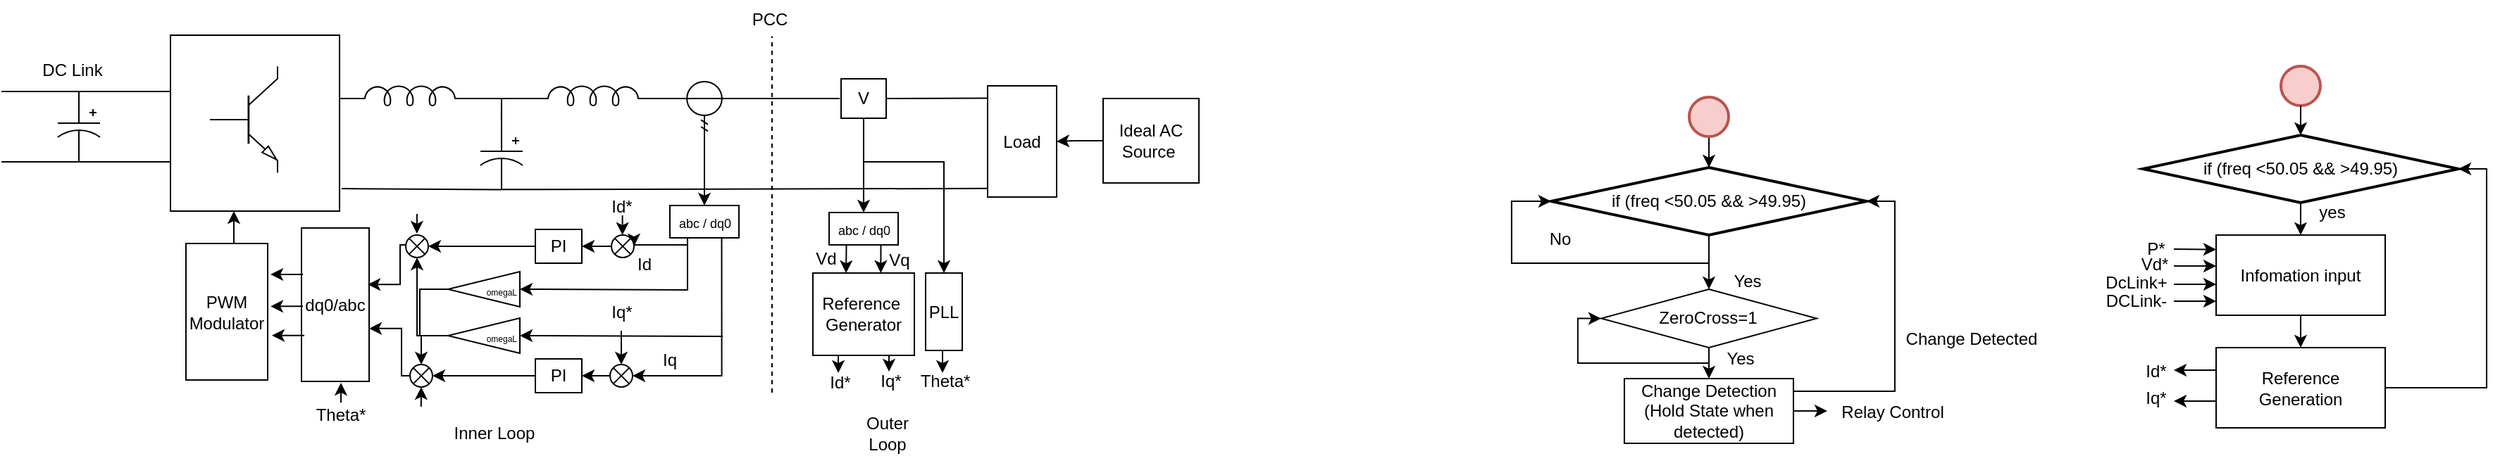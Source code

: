 <mxfile version="24.4.4" type="device">
  <diagram id="B5umbMGtxI5Idwk6_YHR" name="Page-1">
    <mxGraphModel dx="260" dy="134" grid="1" gridSize="1" guides="1" tooltips="1" connect="1" arrows="1" fold="1" page="1" pageScale="1" pageWidth="827" pageHeight="1169" math="0" shadow="0">
      <root>
        <mxCell id="0" />
        <mxCell id="1" parent="0" />
        <mxCell id="r4zuC2pR3VmbthOD63T2-1" value="" style="rounded=0;whiteSpace=wrap;html=1;" parent="1" vertex="1">
          <mxGeometry x="189" y="47" width="120" height="125" as="geometry" />
        </mxCell>
        <mxCell id="r4zuC2pR3VmbthOD63T2-2" value="" style="pointerEvents=1;verticalLabelPosition=bottom;shadow=0;dashed=0;align=center;html=1;verticalAlign=top;shape=mxgraph.electrical.capacitors.capacitor_3;direction=south;" parent="1" vertex="1">
          <mxGeometry x="109" y="87" width="30" height="50" as="geometry" />
        </mxCell>
        <mxCell id="r4zuC2pR3VmbthOD63T2-4" value="" style="endArrow=none;html=1;rounded=0;entryX=0;entryY=0.25;entryDx=0;entryDy=0;" parent="1" edge="1">
          <mxGeometry width="50" height="50" relative="1" as="geometry">
            <mxPoint x="69" y="137" as="sourcePoint" />
            <mxPoint x="189" y="137" as="targetPoint" />
          </mxGeometry>
        </mxCell>
        <mxCell id="r4zuC2pR3VmbthOD63T2-5" value="DC Link" style="text;html=1;align=center;verticalAlign=middle;resizable=0;points=[];autosize=1;strokeColor=none;fillColor=none;" parent="1" vertex="1">
          <mxGeometry x="84" y="57" width="70" height="30" as="geometry" />
        </mxCell>
        <mxCell id="r4zuC2pR3VmbthOD63T2-6" value="" style="endArrow=none;html=1;rounded=0;entryX=0;entryY=0.25;entryDx=0;entryDy=0;" parent="1" edge="1">
          <mxGeometry width="50" height="50" relative="1" as="geometry">
            <mxPoint x="69" y="87" as="sourcePoint" />
            <mxPoint x="189" y="87" as="targetPoint" />
          </mxGeometry>
        </mxCell>
        <mxCell id="r4zuC2pR3VmbthOD63T2-7" value="" style="verticalLabelPosition=bottom;shadow=0;dashed=0;align=center;html=1;verticalAlign=top;shape=mxgraph.electrical.transistors.npn_transistor_5;" parent="1" vertex="1">
          <mxGeometry x="217" y="57" width="48" height="100" as="geometry" />
        </mxCell>
        <mxCell id="r4zuC2pR3VmbthOD63T2-8" value="" style="pointerEvents=1;verticalLabelPosition=bottom;shadow=0;dashed=0;align=center;html=1;verticalAlign=top;shape=mxgraph.electrical.capacitors.capacitor_3;direction=south;" parent="1" vertex="1">
          <mxGeometry x="409" y="107" width="30" height="50" as="geometry" />
        </mxCell>
        <mxCell id="r4zuC2pR3VmbthOD63T2-9" value="" style="pointerEvents=1;verticalLabelPosition=bottom;shadow=0;dashed=0;align=center;html=1;verticalAlign=top;shape=mxgraph.electrical.inductors.inductor_5;" parent="1" vertex="1">
          <mxGeometry x="309" y="83" width="100" height="14" as="geometry" />
        </mxCell>
        <mxCell id="r4zuC2pR3VmbthOD63T2-12" value="" style="endArrow=none;html=1;rounded=0;exitX=1;exitY=0.645;exitDx=0;exitDy=0;exitPerimeter=0;" parent="1" source="r4zuC2pR3VmbthOD63T2-9" edge="1">
          <mxGeometry width="50" height="50" relative="1" as="geometry">
            <mxPoint x="409" y="89.94" as="sourcePoint" />
            <mxPoint x="439" y="92" as="targetPoint" />
          </mxGeometry>
        </mxCell>
        <mxCell id="r4zuC2pR3VmbthOD63T2-13" value="" style="pointerEvents=1;verticalLabelPosition=bottom;shadow=0;dashed=0;align=center;html=1;verticalAlign=top;shape=mxgraph.electrical.inductors.inductor_5;" parent="1" vertex="1">
          <mxGeometry x="439" y="83" width="100" height="14" as="geometry" />
        </mxCell>
        <mxCell id="r4zuC2pR3VmbthOD63T2-17" value="" style="endArrow=none;html=1;rounded=0;exitX=0;exitY=0.5;exitDx=0;exitDy=0;exitPerimeter=0;" parent="1" source="r4zuC2pR3VmbthOD63T2-8" edge="1">
          <mxGeometry width="50" height="50" relative="1" as="geometry">
            <mxPoint x="409" y="117" as="sourcePoint" />
            <mxPoint x="424" y="97" as="targetPoint" />
            <Array as="points">
              <mxPoint x="424" y="107" />
            </Array>
          </mxGeometry>
        </mxCell>
        <mxCell id="r4zuC2pR3VmbthOD63T2-18" value="" style="endArrow=none;html=1;rounded=0;exitX=0;exitY=0.5;exitDx=0;exitDy=0;exitPerimeter=0;" parent="1" edge="1">
          <mxGeometry width="50" height="50" relative="1" as="geometry">
            <mxPoint x="423.93" y="107" as="sourcePoint" />
            <mxPoint x="424" y="92" as="targetPoint" />
            <Array as="points">
              <mxPoint x="423.93" y="107" />
            </Array>
          </mxGeometry>
        </mxCell>
        <mxCell id="r4zuC2pR3VmbthOD63T2-19" value="" style="endArrow=none;html=1;rounded=0;exitX=1.012;exitY=0.872;exitDx=0;exitDy=0;exitPerimeter=0;" parent="1" source="r4zuC2pR3VmbthOD63T2-1" edge="1">
          <mxGeometry width="50" height="50" relative="1" as="geometry">
            <mxPoint x="394" y="156.77" as="sourcePoint" />
            <mxPoint x="424" y="156.77" as="targetPoint" />
          </mxGeometry>
        </mxCell>
        <mxCell id="r4zuC2pR3VmbthOD63T2-24" value="" style="pointerEvents=1;verticalLabelPosition=bottom;shadow=0;dashed=0;align=center;html=1;verticalAlign=top;shape=mxgraph.electrical.inductors.current_transformer_2;rotation=90;" parent="1" vertex="1">
          <mxGeometry x="548" y="71" width="40" height="58" as="geometry" />
        </mxCell>
        <mxCell id="r4zuC2pR3VmbthOD63T2-30" value="" style="edgeStyle=orthogonalEdgeStyle;rounded=0;orthogonalLoop=1;jettySize=auto;html=1;" parent="1" source="r4zuC2pR3VmbthOD63T2-24" target="r4zuC2pR3VmbthOD63T2-27" edge="1">
          <mxGeometry relative="1" as="geometry">
            <mxPoint x="568" y="120" as="sourcePoint" />
            <mxPoint x="568" y="208" as="targetPoint" />
          </mxGeometry>
        </mxCell>
        <mxCell id="r4zuC2pR3VmbthOD63T2-38" style="edgeStyle=orthogonalEdgeStyle;rounded=0;orthogonalLoop=1;jettySize=auto;html=1;entryX=1;entryY=0.5;entryDx=0;entryDy=0;exitX=0.25;exitY=1;exitDx=0;exitDy=0;" parent="1" source="r4zuC2pR3VmbthOD63T2-27" target="r4zuC2pR3VmbthOD63T2-36" edge="1">
          <mxGeometry relative="1" as="geometry">
            <Array as="points">
              <mxPoint x="556" y="175" />
              <mxPoint x="556" y="175" />
              <mxPoint x="556" y="196" />
            </Array>
          </mxGeometry>
        </mxCell>
        <mxCell id="r4zuC2pR3VmbthOD63T2-40" style="edgeStyle=orthogonalEdgeStyle;rounded=0;orthogonalLoop=1;jettySize=auto;html=1;exitX=0.75;exitY=1;exitDx=0;exitDy=0;entryX=1;entryY=0.5;entryDx=0;entryDy=0;" parent="1" source="r4zuC2pR3VmbthOD63T2-27" target="r4zuC2pR3VmbthOD63T2-37" edge="1">
          <mxGeometry relative="1" as="geometry" />
        </mxCell>
        <mxCell id="r4zuC2pR3VmbthOD63T2-27" value="&lt;font style=&quot;font-size: 9px;&quot;&gt;abc / dq0&lt;/font&gt;" style="rounded=0;whiteSpace=wrap;html=1;" parent="1" vertex="1">
          <mxGeometry x="543.5" y="168" width="49" height="23" as="geometry" />
        </mxCell>
        <mxCell id="r4zuC2pR3VmbthOD63T2-57" value="" style="edgeStyle=orthogonalEdgeStyle;rounded=0;orthogonalLoop=1;jettySize=auto;html=1;" parent="1" source="r4zuC2pR3VmbthOD63T2-32" target="r4zuC2pR3VmbthOD63T2-56" edge="1">
          <mxGeometry relative="1" as="geometry" />
        </mxCell>
        <mxCell id="r4zuC2pR3VmbthOD63T2-32" value="PI" style="rounded=0;whiteSpace=wrap;html=1;" parent="1" vertex="1">
          <mxGeometry x="448" y="185" width="33" height="24" as="geometry" />
        </mxCell>
        <mxCell id="r4zuC2pR3VmbthOD63T2-62" value="" style="edgeStyle=orthogonalEdgeStyle;rounded=0;orthogonalLoop=1;jettySize=auto;html=1;" parent="1" source="r4zuC2pR3VmbthOD63T2-33" target="r4zuC2pR3VmbthOD63T2-61" edge="1">
          <mxGeometry relative="1" as="geometry" />
        </mxCell>
        <mxCell id="r4zuC2pR3VmbthOD63T2-33" value="PI" style="rounded=0;whiteSpace=wrap;html=1;" parent="1" vertex="1">
          <mxGeometry x="448" y="277" width="33" height="24" as="geometry" />
        </mxCell>
        <mxCell id="r4zuC2pR3VmbthOD63T2-60" style="edgeStyle=orthogonalEdgeStyle;rounded=0;orthogonalLoop=1;jettySize=auto;html=1;entryX=0.5;entryY=1;entryDx=0;entryDy=0;" parent="1" source="r4zuC2pR3VmbthOD63T2-35" target="r4zuC2pR3VmbthOD63T2-56" edge="1">
          <mxGeometry relative="1" as="geometry" />
        </mxCell>
        <mxCell id="r4zuC2pR3VmbthOD63T2-35" value="&lt;font style=&quot;font-size: 6px;&quot;&gt;omegaL&lt;/font&gt;" style="triangle;whiteSpace=wrap;html=1;direction=west;align=right;" parent="1" vertex="1">
          <mxGeometry x="386" y="248" width="51" height="25" as="geometry" />
        </mxCell>
        <mxCell id="r4zuC2pR3VmbthOD63T2-44" style="edgeStyle=orthogonalEdgeStyle;rounded=0;orthogonalLoop=1;jettySize=auto;html=1;exitX=0;exitY=0.5;exitDx=0;exitDy=0;entryX=1;entryY=0.5;entryDx=0;entryDy=0;" parent="1" source="r4zuC2pR3VmbthOD63T2-36" target="r4zuC2pR3VmbthOD63T2-32" edge="1">
          <mxGeometry relative="1" as="geometry" />
        </mxCell>
        <mxCell id="r4zuC2pR3VmbthOD63T2-36" value="" style="shape=sumEllipse;perimeter=ellipsePerimeter;whiteSpace=wrap;html=1;backgroundOutline=1;" parent="1" vertex="1">
          <mxGeometry x="502" y="189" width="16" height="16" as="geometry" />
        </mxCell>
        <mxCell id="r4zuC2pR3VmbthOD63T2-42" style="edgeStyle=orthogonalEdgeStyle;rounded=0;orthogonalLoop=1;jettySize=auto;html=1;exitX=0;exitY=0.5;exitDx=0;exitDy=0;entryX=1;entryY=0.5;entryDx=0;entryDy=0;" parent="1" source="r4zuC2pR3VmbthOD63T2-37" target="r4zuC2pR3VmbthOD63T2-33" edge="1">
          <mxGeometry relative="1" as="geometry" />
        </mxCell>
        <mxCell id="r4zuC2pR3VmbthOD63T2-37" value="" style="shape=sumEllipse;perimeter=ellipsePerimeter;whiteSpace=wrap;html=1;backgroundOutline=1;" parent="1" vertex="1">
          <mxGeometry x="501" y="281" width="16" height="16" as="geometry" />
        </mxCell>
        <mxCell id="r4zuC2pR3VmbthOD63T2-45" value="" style="endArrow=none;dashed=1;html=1;rounded=0;" parent="1" edge="1">
          <mxGeometry width="50" height="50" relative="1" as="geometry">
            <mxPoint x="616" y="300.996" as="sourcePoint" />
            <mxPoint x="616" y="47.7" as="targetPoint" />
          </mxGeometry>
        </mxCell>
        <mxCell id="r4zuC2pR3VmbthOD63T2-46" value="PCC" style="text;html=1;align=center;verticalAlign=middle;resizable=0;points=[];autosize=1;strokeColor=none;fillColor=none;" parent="1" vertex="1">
          <mxGeometry x="592" y="22" width="44" height="27" as="geometry" />
        </mxCell>
        <mxCell id="r4zuC2pR3VmbthOD63T2-63" style="edgeStyle=orthogonalEdgeStyle;rounded=0;orthogonalLoop=1;jettySize=auto;html=1;entryX=0.5;entryY=0;entryDx=0;entryDy=0;" parent="1" source="r4zuC2pR3VmbthOD63T2-47" target="r4zuC2pR3VmbthOD63T2-61" edge="1">
          <mxGeometry relative="1" as="geometry" />
        </mxCell>
        <mxCell id="r4zuC2pR3VmbthOD63T2-47" value="&lt;font style=&quot;font-size: 6px;&quot;&gt;omegaL&lt;/font&gt;" style="triangle;whiteSpace=wrap;html=1;direction=west;align=right;" parent="1" vertex="1">
          <mxGeometry x="386" y="215" width="51" height="25" as="geometry" />
        </mxCell>
        <mxCell id="r4zuC2pR3VmbthOD63T2-48" value="Id" style="text;html=1;align=center;verticalAlign=middle;resizable=0;points=[];autosize=1;strokeColor=none;fillColor=none;" parent="1" vertex="1">
          <mxGeometry x="510" y="196" width="29" height="27" as="geometry" />
        </mxCell>
        <mxCell id="r4zuC2pR3VmbthOD63T2-49" value="Iq" style="text;html=1;align=center;verticalAlign=middle;resizable=0;points=[];autosize=1;strokeColor=none;fillColor=none;" parent="1" vertex="1">
          <mxGeometry x="528" y="264" width="29" height="27" as="geometry" />
        </mxCell>
        <mxCell id="r4zuC2pR3VmbthOD63T2-52" value="" style="endArrow=classic;html=1;rounded=0;entryX=0.5;entryY=0;entryDx=0;entryDy=0;" parent="1" source="r4zuC2pR3VmbthOD63T2-53" target="r4zuC2pR3VmbthOD63T2-37" edge="1">
          <mxGeometry width="50" height="50" relative="1" as="geometry">
            <mxPoint x="509" y="267" as="sourcePoint" />
            <mxPoint x="533" y="223" as="targetPoint" />
          </mxGeometry>
        </mxCell>
        <mxCell id="r4zuC2pR3VmbthOD63T2-53" value="Iq*" style="text;html=1;align=center;verticalAlign=middle;resizable=0;points=[];autosize=1;strokeColor=none;fillColor=none;" parent="1" vertex="1">
          <mxGeometry x="492" y="230" width="34" height="27" as="geometry" />
        </mxCell>
        <mxCell id="r4zuC2pR3VmbthOD63T2-54" value="" style="endArrow=classic;html=1;rounded=0;entryX=0.5;entryY=0;entryDx=0;entryDy=0;" parent="1" edge="1">
          <mxGeometry width="50" height="50" relative="1" as="geometry">
            <mxPoint x="509.81" y="175" as="sourcePoint" />
            <mxPoint x="509.81" y="189" as="targetPoint" />
          </mxGeometry>
        </mxCell>
        <mxCell id="r4zuC2pR3VmbthOD63T2-55" value="Id*" style="text;html=1;align=center;verticalAlign=middle;resizable=0;points=[];autosize=1;strokeColor=none;fillColor=none;" parent="1" vertex="1">
          <mxGeometry x="492" y="155" width="34" height="27" as="geometry" />
        </mxCell>
        <mxCell id="r4zuC2pR3VmbthOD63T2-56" value="" style="shape=sumEllipse;perimeter=ellipsePerimeter;whiteSpace=wrap;html=1;backgroundOutline=1;" parent="1" vertex="1">
          <mxGeometry x="356" y="189" width="16" height="16" as="geometry" />
        </mxCell>
        <mxCell id="r4zuC2pR3VmbthOD63T2-61" value="" style="shape=sumEllipse;perimeter=ellipsePerimeter;whiteSpace=wrap;html=1;backgroundOutline=1;" parent="1" vertex="1">
          <mxGeometry x="359" y="281" width="16" height="16" as="geometry" />
        </mxCell>
        <mxCell id="r4zuC2pR3VmbthOD63T2-64" value="" style="endArrow=classic;html=1;rounded=0;entryX=0;entryY=0.5;entryDx=0;entryDy=0;" parent="1" target="r4zuC2pR3VmbthOD63T2-47" edge="1">
          <mxGeometry width="50" height="50" relative="1" as="geometry">
            <mxPoint x="556" y="196" as="sourcePoint" />
            <mxPoint x="606" y="146" as="targetPoint" />
            <Array as="points">
              <mxPoint x="556" y="228" />
            </Array>
          </mxGeometry>
        </mxCell>
        <mxCell id="r4zuC2pR3VmbthOD63T2-65" value="" style="endArrow=classic;html=1;rounded=0;entryX=0;entryY=0.5;entryDx=0;entryDy=0;" parent="1" target="r4zuC2pR3VmbthOD63T2-35" edge="1">
          <mxGeometry width="50" height="50" relative="1" as="geometry">
            <mxPoint x="581" y="261" as="sourcePoint" />
            <mxPoint x="524" y="212" as="targetPoint" />
          </mxGeometry>
        </mxCell>
        <mxCell id="r4zuC2pR3VmbthOD63T2-66" value="" style="endArrow=classic;html=1;rounded=0;" parent="1" edge="1">
          <mxGeometry width="50" height="50" relative="1" as="geometry">
            <mxPoint x="364" y="174" as="sourcePoint" />
            <mxPoint x="363.9" y="188" as="targetPoint" />
          </mxGeometry>
        </mxCell>
        <mxCell id="r4zuC2pR3VmbthOD63T2-67" value="" style="endArrow=classic;html=1;rounded=0;" parent="1" edge="1">
          <mxGeometry width="50" height="50" relative="1" as="geometry">
            <mxPoint x="366.9" y="311" as="sourcePoint" />
            <mxPoint x="367" y="297" as="targetPoint" />
          </mxGeometry>
        </mxCell>
        <mxCell id="r4zuC2pR3VmbthOD63T2-68" value="dq0/abc" style="rounded=0;whiteSpace=wrap;html=1;" parent="1" vertex="1">
          <mxGeometry x="282" y="184" width="48" height="109" as="geometry" />
        </mxCell>
        <mxCell id="r4zuC2pR3VmbthOD63T2-70" style="edgeStyle=orthogonalEdgeStyle;rounded=0;orthogonalLoop=1;jettySize=auto;html=1;entryX=0.98;entryY=0.368;entryDx=0;entryDy=0;entryPerimeter=0;" parent="1" source="r4zuC2pR3VmbthOD63T2-56" target="r4zuC2pR3VmbthOD63T2-68" edge="1">
          <mxGeometry relative="1" as="geometry">
            <Array as="points">
              <mxPoint x="352" y="196" />
              <mxPoint x="352" y="224" />
            </Array>
          </mxGeometry>
        </mxCell>
        <mxCell id="r4zuC2pR3VmbthOD63T2-71" style="edgeStyle=orthogonalEdgeStyle;rounded=0;orthogonalLoop=1;jettySize=auto;html=1;entryX=0.999;entryY=0.655;entryDx=0;entryDy=0;entryPerimeter=0;" parent="1" source="r4zuC2pR3VmbthOD63T2-61" target="r4zuC2pR3VmbthOD63T2-68" edge="1">
          <mxGeometry relative="1" as="geometry">
            <Array as="points">
              <mxPoint x="353" y="289" />
              <mxPoint x="353" y="255" />
            </Array>
          </mxGeometry>
        </mxCell>
        <mxCell id="r4zuC2pR3VmbthOD63T2-72" value="" style="endArrow=classic;html=1;rounded=0;" parent="1" edge="1">
          <mxGeometry width="50" height="50" relative="1" as="geometry">
            <mxPoint x="283" y="217" as="sourcePoint" />
            <mxPoint x="260" y="217" as="targetPoint" />
          </mxGeometry>
        </mxCell>
        <mxCell id="r4zuC2pR3VmbthOD63T2-73" value="" style="endArrow=classic;html=1;rounded=0;" parent="1" edge="1">
          <mxGeometry width="50" height="50" relative="1" as="geometry">
            <mxPoint x="283" y="239.67" as="sourcePoint" />
            <mxPoint x="260" y="239.67" as="targetPoint" />
          </mxGeometry>
        </mxCell>
        <mxCell id="r4zuC2pR3VmbthOD63T2-74" value="" style="endArrow=classic;html=1;rounded=0;" parent="1" edge="1">
          <mxGeometry width="50" height="50" relative="1" as="geometry">
            <mxPoint x="284" y="260.33" as="sourcePoint" />
            <mxPoint x="261" y="260.33" as="targetPoint" />
          </mxGeometry>
        </mxCell>
        <mxCell id="r4zuC2pR3VmbthOD63T2-75" value="PWM&lt;div&gt;Modulator&lt;/div&gt;" style="rounded=0;whiteSpace=wrap;html=1;" parent="1" vertex="1">
          <mxGeometry x="200" y="195" width="58" height="97" as="geometry" />
        </mxCell>
        <mxCell id="r4zuC2pR3VmbthOD63T2-77" style="edgeStyle=orthogonalEdgeStyle;rounded=0;orthogonalLoop=1;jettySize=auto;html=1;exitX=0.5;exitY=0;exitDx=0;exitDy=0;entryX=0.375;entryY=1;entryDx=0;entryDy=0;entryPerimeter=0;" parent="1" source="r4zuC2pR3VmbthOD63T2-75" target="r4zuC2pR3VmbthOD63T2-1" edge="1">
          <mxGeometry relative="1" as="geometry" />
        </mxCell>
        <mxCell id="r4zuC2pR3VmbthOD63T2-78" value="" style="endArrow=none;html=1;rounded=0;exitX=0.3;exitY=0;exitDx=0;exitDy=0;exitPerimeter=0;" parent="1" source="r4zuC2pR3VmbthOD63T2-24" edge="1">
          <mxGeometry width="50" height="50" relative="1" as="geometry">
            <mxPoint x="604" y="92" as="sourcePoint" />
            <mxPoint x="664" y="92" as="targetPoint" />
          </mxGeometry>
        </mxCell>
        <mxCell id="r4zuC2pR3VmbthOD63T2-79" value="" style="endArrow=none;html=1;rounded=0;exitX=0.3;exitY=0;exitDx=0;exitDy=0;exitPerimeter=0;entryX=0.039;entryY=0.923;entryDx=0;entryDy=0;entryPerimeter=0;" parent="1" target="r4zuC2pR3VmbthOD63T2-105" edge="1">
          <mxGeometry width="50" height="50" relative="1" as="geometry">
            <mxPoint x="424" y="156.67" as="sourcePoint" />
            <mxPoint x="662" y="156" as="targetPoint" />
          </mxGeometry>
        </mxCell>
        <mxCell id="r4zuC2pR3VmbthOD63T2-82" value="" style="edgeStyle=orthogonalEdgeStyle;rounded=0;orthogonalLoop=1;jettySize=auto;html=1;" parent="1" source="r4zuC2pR3VmbthOD63T2-80" target="r4zuC2pR3VmbthOD63T2-81" edge="1">
          <mxGeometry relative="1" as="geometry" />
        </mxCell>
        <mxCell id="r4zuC2pR3VmbthOD63T2-95" style="edgeStyle=orthogonalEdgeStyle;rounded=0;orthogonalLoop=1;jettySize=auto;html=1;entryX=0.5;entryY=0;entryDx=0;entryDy=0;" parent="1" source="r4zuC2pR3VmbthOD63T2-80" target="r4zuC2pR3VmbthOD63T2-94" edge="1">
          <mxGeometry relative="1" as="geometry">
            <Array as="points">
              <mxPoint x="681" y="137" />
              <mxPoint x="738" y="137" />
            </Array>
          </mxGeometry>
        </mxCell>
        <mxCell id="r4zuC2pR3VmbthOD63T2-80" value="V" style="rounded=0;whiteSpace=wrap;html=1;" parent="1" vertex="1">
          <mxGeometry x="665" y="78" width="32" height="28" as="geometry" />
        </mxCell>
        <mxCell id="r4zuC2pR3VmbthOD63T2-86" style="edgeStyle=orthogonalEdgeStyle;rounded=0;orthogonalLoop=1;jettySize=auto;html=1;exitX=0.25;exitY=1;exitDx=0;exitDy=0;entryX=0.327;entryY=0.001;entryDx=0;entryDy=0;entryPerimeter=0;" parent="1" source="r4zuC2pR3VmbthOD63T2-81" target="r4zuC2pR3VmbthOD63T2-84" edge="1">
          <mxGeometry relative="1" as="geometry">
            <mxPoint x="668.72" y="215" as="targetPoint" />
          </mxGeometry>
        </mxCell>
        <mxCell id="r4zuC2pR3VmbthOD63T2-81" value="&lt;font style=&quot;font-size: 9px;&quot;&gt;abc / dq0&lt;/font&gt;" style="rounded=0;whiteSpace=wrap;html=1;" parent="1" vertex="1">
          <mxGeometry x="656.5" y="173" width="49" height="23" as="geometry" />
        </mxCell>
        <mxCell id="r4zuC2pR3VmbthOD63T2-90" style="edgeStyle=orthogonalEdgeStyle;rounded=0;orthogonalLoop=1;jettySize=auto;html=1;exitX=0.25;exitY=1;exitDx=0;exitDy=0;" parent="1" source="r4zuC2pR3VmbthOD63T2-84" edge="1">
          <mxGeometry relative="1" as="geometry">
            <mxPoint x="663.038" y="287" as="targetPoint" />
          </mxGeometry>
        </mxCell>
        <mxCell id="r4zuC2pR3VmbthOD63T2-91" style="edgeStyle=orthogonalEdgeStyle;rounded=0;orthogonalLoop=1;jettySize=auto;html=1;exitX=0.75;exitY=1;exitDx=0;exitDy=0;" parent="1" source="r4zuC2pR3VmbthOD63T2-84" edge="1">
          <mxGeometry relative="1" as="geometry">
            <mxPoint x="699" y="286.0" as="targetPoint" />
          </mxGeometry>
        </mxCell>
        <mxCell id="r4zuC2pR3VmbthOD63T2-84" value="Reference&amp;nbsp;&lt;div&gt;&lt;span style=&quot;background-color: initial;&quot;&gt;Generator&lt;/span&gt;&lt;/div&gt;" style="rounded=0;whiteSpace=wrap;html=1;" parent="1" vertex="1">
          <mxGeometry x="645" y="216" width="72" height="58.5" as="geometry" />
        </mxCell>
        <mxCell id="r4zuC2pR3VmbthOD63T2-87" style="edgeStyle=orthogonalEdgeStyle;rounded=0;orthogonalLoop=1;jettySize=auto;html=1;exitX=0.75;exitY=1;exitDx=0;exitDy=0;entryX=0.669;entryY=0;entryDx=0;entryDy=0;entryPerimeter=0;" parent="1" source="r4zuC2pR3VmbthOD63T2-81" target="r4zuC2pR3VmbthOD63T2-84" edge="1">
          <mxGeometry relative="1" as="geometry" />
        </mxCell>
        <mxCell id="r4zuC2pR3VmbthOD63T2-88" value="Vd" style="text;html=1;align=center;verticalAlign=middle;resizable=0;points=[];autosize=1;strokeColor=none;fillColor=none;" parent="1" vertex="1">
          <mxGeometry x="637" y="192" width="34" height="27" as="geometry" />
        </mxCell>
        <mxCell id="r4zuC2pR3VmbthOD63T2-89" value="Vq" style="text;html=1;align=center;verticalAlign=middle;resizable=0;points=[];autosize=1;strokeColor=none;fillColor=none;" parent="1" vertex="1">
          <mxGeometry x="689" y="193" width="34" height="27" as="geometry" />
        </mxCell>
        <mxCell id="r4zuC2pR3VmbthOD63T2-92" value="Id*" style="text;html=1;align=center;verticalAlign=middle;resizable=0;points=[];autosize=1;strokeColor=none;fillColor=none;" parent="1" vertex="1">
          <mxGeometry x="647" y="280" width="34" height="27" as="geometry" />
        </mxCell>
        <mxCell id="r4zuC2pR3VmbthOD63T2-93" value="Iq*" style="text;html=1;align=center;verticalAlign=middle;resizable=0;points=[];autosize=1;strokeColor=none;fillColor=none;" parent="1" vertex="1">
          <mxGeometry x="683" y="279" width="34" height="27" as="geometry" />
        </mxCell>
        <mxCell id="r4zuC2pR3VmbthOD63T2-96" style="edgeStyle=orthogonalEdgeStyle;rounded=0;orthogonalLoop=1;jettySize=auto;html=1;exitX=0.5;exitY=1;exitDx=0;exitDy=0;" parent="1" source="r4zuC2pR3VmbthOD63T2-94" edge="1">
          <mxGeometry relative="1" as="geometry">
            <mxPoint x="737" y="287" as="targetPoint" />
          </mxGeometry>
        </mxCell>
        <mxCell id="r4zuC2pR3VmbthOD63T2-94" value="PLL" style="whiteSpace=wrap;html=1;" parent="1" vertex="1">
          <mxGeometry x="725" y="216" width="26" height="55" as="geometry" />
        </mxCell>
        <mxCell id="r4zuC2pR3VmbthOD63T2-97" value="" style="endArrow=classic;html=1;rounded=0;" parent="1" edge="1">
          <mxGeometry width="50" height="50" relative="1" as="geometry">
            <mxPoint x="310" y="308" as="sourcePoint" />
            <mxPoint x="310" y="294" as="targetPoint" />
          </mxGeometry>
        </mxCell>
        <mxCell id="r4zuC2pR3VmbthOD63T2-98" value="Theta*" style="text;html=1;align=center;verticalAlign=middle;whiteSpace=wrap;rounded=0;" parent="1" vertex="1">
          <mxGeometry x="280" y="302" width="60" height="30" as="geometry" />
        </mxCell>
        <mxCell id="r4zuC2pR3VmbthOD63T2-99" value="Theta*" style="text;html=1;align=center;verticalAlign=middle;whiteSpace=wrap;rounded=0;" parent="1" vertex="1">
          <mxGeometry x="709" y="277.5" width="60" height="30" as="geometry" />
        </mxCell>
        <mxCell id="r4zuC2pR3VmbthOD63T2-109" value="" style="edgeStyle=orthogonalEdgeStyle;rounded=0;orthogonalLoop=1;jettySize=auto;html=1;" parent="1" source="r4zuC2pR3VmbthOD63T2-100" target="r4zuC2pR3VmbthOD63T2-105" edge="1">
          <mxGeometry relative="1" as="geometry" />
        </mxCell>
        <mxCell id="r4zuC2pR3VmbthOD63T2-100" value="Ideal AC Source&amp;nbsp;" style="rounded=0;whiteSpace=wrap;html=1;" parent="1" vertex="1">
          <mxGeometry x="851" y="92" width="68" height="60" as="geometry" />
        </mxCell>
        <mxCell id="r4zuC2pR3VmbthOD63T2-101" value="Inner Loop" style="text;html=1;align=center;verticalAlign=middle;whiteSpace=wrap;rounded=0;" parent="1" vertex="1">
          <mxGeometry x="389" y="315" width="60" height="30" as="geometry" />
        </mxCell>
        <mxCell id="r4zuC2pR3VmbthOD63T2-102" value="Outer Loop" style="text;html=1;align=center;verticalAlign=middle;whiteSpace=wrap;rounded=0;" parent="1" vertex="1">
          <mxGeometry x="668" y="315" width="60" height="30" as="geometry" />
        </mxCell>
        <mxCell id="r4zuC2pR3VmbthOD63T2-105" value="Load" style="rounded=0;whiteSpace=wrap;html=1;" parent="1" vertex="1">
          <mxGeometry x="769" y="83" width="49" height="79" as="geometry" />
        </mxCell>
        <mxCell id="r4zuC2pR3VmbthOD63T2-108" value="" style="endArrow=none;html=1;rounded=0;exitX=1;exitY=0.5;exitDx=0;exitDy=0;entryX=0.012;entryY=0.11;entryDx=0;entryDy=0;entryPerimeter=0;" parent="1" source="r4zuC2pR3VmbthOD63T2-80" target="r4zuC2pR3VmbthOD63T2-105" edge="1">
          <mxGeometry width="50" height="50" relative="1" as="geometry">
            <mxPoint x="718" y="94" as="sourcePoint" />
            <mxPoint x="768" y="44" as="targetPoint" />
          </mxGeometry>
        </mxCell>
        <mxCell id="19Y3eci-ZoXv1rSDoxL9-9" value="" style="edgeStyle=orthogonalEdgeStyle;rounded=0;orthogonalLoop=1;jettySize=auto;html=1;" edge="1" parent="1" source="19Y3eci-ZoXv1rSDoxL9-1" target="19Y3eci-ZoXv1rSDoxL9-8">
          <mxGeometry relative="1" as="geometry" />
        </mxCell>
        <mxCell id="19Y3eci-ZoXv1rSDoxL9-1" value="" style="strokeWidth=2;html=1;shape=mxgraph.flowchart.start_2;whiteSpace=wrap;fillColor=#f8cecc;strokeColor=#b85450;" vertex="1" parent="1">
          <mxGeometry x="1266.97" y="91" width="28" height="28" as="geometry" />
        </mxCell>
        <mxCell id="19Y3eci-ZoXv1rSDoxL9-13" value="" style="edgeStyle=orthogonalEdgeStyle;rounded=0;orthogonalLoop=1;jettySize=auto;html=1;" edge="1" parent="1" source="19Y3eci-ZoXv1rSDoxL9-8" target="19Y3eci-ZoXv1rSDoxL9-12">
          <mxGeometry relative="1" as="geometry" />
        </mxCell>
        <mxCell id="19Y3eci-ZoXv1rSDoxL9-8" value="if (freq &amp;lt;50.05 &amp;amp;&amp;amp; &amp;gt;49.95)" style="strokeWidth=2;html=1;shape=mxgraph.flowchart.decision;whiteSpace=wrap;" vertex="1" parent="1">
          <mxGeometry x="1168.97" y="141" width="224" height="48" as="geometry" />
        </mxCell>
        <mxCell id="19Y3eci-ZoXv1rSDoxL9-10" style="edgeStyle=orthogonalEdgeStyle;rounded=0;orthogonalLoop=1;jettySize=auto;html=1;exitX=0.5;exitY=1;exitDx=0;exitDy=0;exitPerimeter=0;entryX=0;entryY=0.5;entryDx=0;entryDy=0;entryPerimeter=0;" edge="1" parent="1" source="19Y3eci-ZoXv1rSDoxL9-8" target="19Y3eci-ZoXv1rSDoxL9-8">
          <mxGeometry relative="1" as="geometry">
            <Array as="points">
              <mxPoint x="1280.97" y="209" />
              <mxPoint x="1140.97" y="209" />
              <mxPoint x="1140.97" y="165" />
            </Array>
          </mxGeometry>
        </mxCell>
        <mxCell id="19Y3eci-ZoXv1rSDoxL9-11" value="No" style="text;html=1;align=center;verticalAlign=middle;resizable=0;points=[];autosize=1;strokeColor=none;fillColor=none;" vertex="1" parent="1">
          <mxGeometry x="1157.97" y="178" width="34" height="27" as="geometry" />
        </mxCell>
        <mxCell id="19Y3eci-ZoXv1rSDoxL9-16" value="" style="edgeStyle=orthogonalEdgeStyle;rounded=0;orthogonalLoop=1;jettySize=auto;html=1;" edge="1" parent="1" source="19Y3eci-ZoXv1rSDoxL9-12" target="19Y3eci-ZoXv1rSDoxL9-15">
          <mxGeometry relative="1" as="geometry" />
        </mxCell>
        <mxCell id="19Y3eci-ZoXv1rSDoxL9-12" value="ZeroCross=1" style="rhombus;whiteSpace=wrap;html=1;" vertex="1" parent="1">
          <mxGeometry x="1204.47" y="227.5" width="153" height="41.5" as="geometry" />
        </mxCell>
        <mxCell id="19Y3eci-ZoXv1rSDoxL9-14" value="Yes" style="text;html=1;align=center;verticalAlign=middle;resizable=0;points=[];autosize=1;strokeColor=none;fillColor=none;" vertex="1" parent="1">
          <mxGeometry x="1288.97" y="208" width="39" height="27" as="geometry" />
        </mxCell>
        <mxCell id="19Y3eci-ZoXv1rSDoxL9-19" style="edgeStyle=orthogonalEdgeStyle;rounded=0;orthogonalLoop=1;jettySize=auto;html=1;" edge="1" parent="1" source="19Y3eci-ZoXv1rSDoxL9-15">
          <mxGeometry relative="1" as="geometry">
            <mxPoint x="1364.97" y="314" as="targetPoint" />
          </mxGeometry>
        </mxCell>
        <mxCell id="19Y3eci-ZoXv1rSDoxL9-21" style="edgeStyle=orthogonalEdgeStyle;rounded=0;orthogonalLoop=1;jettySize=auto;html=1;entryX=1;entryY=0.5;entryDx=0;entryDy=0;entryPerimeter=0;" edge="1" parent="1" source="19Y3eci-ZoXv1rSDoxL9-15" target="19Y3eci-ZoXv1rSDoxL9-8">
          <mxGeometry relative="1" as="geometry">
            <mxPoint x="1440.97" y="169" as="targetPoint" />
            <Array as="points">
              <mxPoint x="1412.97" y="300" />
              <mxPoint x="1412.97" y="165" />
            </Array>
          </mxGeometry>
        </mxCell>
        <mxCell id="19Y3eci-ZoXv1rSDoxL9-15" value="Change Detection&lt;div&gt;(Hold State when detected)&lt;/div&gt;" style="rounded=0;whiteSpace=wrap;html=1;" vertex="1" parent="1">
          <mxGeometry x="1220.97" y="291" width="120" height="46" as="geometry" />
        </mxCell>
        <mxCell id="19Y3eci-ZoXv1rSDoxL9-17" value="Yes" style="text;html=1;align=center;verticalAlign=middle;resizable=0;points=[];autosize=1;strokeColor=none;fillColor=none;" vertex="1" parent="1">
          <mxGeometry x="1283.97" y="263" width="39" height="27" as="geometry" />
        </mxCell>
        <mxCell id="19Y3eci-ZoXv1rSDoxL9-18" style="edgeStyle=orthogonalEdgeStyle;rounded=0;orthogonalLoop=1;jettySize=auto;html=1;entryX=0;entryY=0.5;entryDx=0;entryDy=0;" edge="1" parent="1" source="19Y3eci-ZoXv1rSDoxL9-12" target="19Y3eci-ZoXv1rSDoxL9-12">
          <mxGeometry relative="1" as="geometry">
            <Array as="points">
              <mxPoint x="1280.97" y="280" />
              <mxPoint x="1187.97" y="280" />
              <mxPoint x="1187.97" y="248" />
            </Array>
          </mxGeometry>
        </mxCell>
        <mxCell id="19Y3eci-ZoXv1rSDoxL9-20" value="Relay Control" style="text;html=1;align=center;verticalAlign=middle;resizable=0;points=[];autosize=1;strokeColor=none;fillColor=none;" vertex="1" parent="1">
          <mxGeometry x="1364.97" y="301" width="92" height="27" as="geometry" />
        </mxCell>
        <mxCell id="19Y3eci-ZoXv1rSDoxL9-22" value="Change Detected" style="text;html=1;align=center;verticalAlign=middle;resizable=0;points=[];autosize=1;strokeColor=none;fillColor=none;" vertex="1" parent="1">
          <mxGeometry x="1410.97" y="249" width="112" height="27" as="geometry" />
        </mxCell>
        <mxCell id="19Y3eci-ZoXv1rSDoxL9-28" value="" style="edgeStyle=orthogonalEdgeStyle;rounded=0;orthogonalLoop=1;jettySize=auto;html=1;" edge="1" parent="1" source="19Y3eci-ZoXv1rSDoxL9-23" target="19Y3eci-ZoXv1rSDoxL9-24">
          <mxGeometry relative="1" as="geometry" />
        </mxCell>
        <mxCell id="19Y3eci-ZoXv1rSDoxL9-23" value="if (freq &amp;lt;50.05 &amp;amp;&amp;amp; &amp;gt;49.95)" style="strokeWidth=2;html=1;shape=mxgraph.flowchart.decision;whiteSpace=wrap;" vertex="1" parent="1">
          <mxGeometry x="1589" y="118" width="224" height="48" as="geometry" />
        </mxCell>
        <mxCell id="19Y3eci-ZoXv1rSDoxL9-42" value="" style="edgeStyle=orthogonalEdgeStyle;rounded=0;orthogonalLoop=1;jettySize=auto;html=1;" edge="1" parent="1" source="19Y3eci-ZoXv1rSDoxL9-24" target="19Y3eci-ZoXv1rSDoxL9-41">
          <mxGeometry relative="1" as="geometry" />
        </mxCell>
        <mxCell id="19Y3eci-ZoXv1rSDoxL9-24" value="Infomation input" style="rounded=0;whiteSpace=wrap;html=1;" vertex="1" parent="1">
          <mxGeometry x="1641" y="189" width="120" height="57" as="geometry" />
        </mxCell>
        <mxCell id="19Y3eci-ZoXv1rSDoxL9-25" value="" style="strokeWidth=2;html=1;shape=mxgraph.flowchart.start_2;whiteSpace=wrap;fillColor=#f8cecc;strokeColor=#b85450;" vertex="1" parent="1">
          <mxGeometry x="1687" y="69" width="28" height="28" as="geometry" />
        </mxCell>
        <mxCell id="19Y3eci-ZoXv1rSDoxL9-29" style="edgeStyle=orthogonalEdgeStyle;rounded=0;orthogonalLoop=1;jettySize=auto;html=1;entryX=0.5;entryY=0;entryDx=0;entryDy=0;entryPerimeter=0;" edge="1" parent="1" source="19Y3eci-ZoXv1rSDoxL9-25" target="19Y3eci-ZoXv1rSDoxL9-23">
          <mxGeometry relative="1" as="geometry" />
        </mxCell>
        <mxCell id="19Y3eci-ZoXv1rSDoxL9-30" value="" style="endArrow=classic;html=1;rounded=0;entryX=0;entryY=0.25;entryDx=0;entryDy=0;" edge="1" parent="1">
          <mxGeometry width="50" height="50" relative="1" as="geometry">
            <mxPoint x="1611" y="199" as="sourcePoint" />
            <mxPoint x="1641" y="199.25" as="targetPoint" />
          </mxGeometry>
        </mxCell>
        <mxCell id="19Y3eci-ZoXv1rSDoxL9-31" value="" style="endArrow=classic;html=1;rounded=0;entryX=0;entryY=0.25;entryDx=0;entryDy=0;" edge="1" parent="1">
          <mxGeometry width="50" height="50" relative="1" as="geometry">
            <mxPoint x="1611" y="211" as="sourcePoint" />
            <mxPoint x="1641" y="211" as="targetPoint" />
          </mxGeometry>
        </mxCell>
        <mxCell id="19Y3eci-ZoXv1rSDoxL9-32" value="" style="endArrow=classic;html=1;rounded=0;entryX=0;entryY=0.25;entryDx=0;entryDy=0;" edge="1" parent="1">
          <mxGeometry width="50" height="50" relative="1" as="geometry">
            <mxPoint x="1611" y="224" as="sourcePoint" />
            <mxPoint x="1641" y="224" as="targetPoint" />
          </mxGeometry>
        </mxCell>
        <mxCell id="19Y3eci-ZoXv1rSDoxL9-33" value="" style="endArrow=classic;html=1;rounded=0;entryX=0;entryY=0.25;entryDx=0;entryDy=0;" edge="1" parent="1">
          <mxGeometry width="50" height="50" relative="1" as="geometry">
            <mxPoint x="1611" y="236" as="sourcePoint" />
            <mxPoint x="1641" y="236" as="targetPoint" />
          </mxGeometry>
        </mxCell>
        <mxCell id="19Y3eci-ZoXv1rSDoxL9-36" value="P*" style="text;html=1;align=center;verticalAlign=middle;resizable=0;points=[];autosize=1;strokeColor=none;fillColor=none;" vertex="1" parent="1">
          <mxGeometry x="1582" y="185" width="32" height="27" as="geometry" />
        </mxCell>
        <mxCell id="19Y3eci-ZoXv1rSDoxL9-37" value="Vd*" style="text;html=1;align=center;verticalAlign=middle;resizable=0;points=[];autosize=1;strokeColor=none;fillColor=none;" vertex="1" parent="1">
          <mxGeometry x="1578" y="196" width="38" height="27" as="geometry" />
        </mxCell>
        <mxCell id="19Y3eci-ZoXv1rSDoxL9-38" value="DcLink+" style="text;html=1;align=center;verticalAlign=middle;resizable=0;points=[];autosize=1;strokeColor=none;fillColor=none;" vertex="1" parent="1">
          <mxGeometry x="1552" y="209" width="63" height="27" as="geometry" />
        </mxCell>
        <mxCell id="19Y3eci-ZoXv1rSDoxL9-39" value="DCLink-" style="text;html=1;align=center;verticalAlign=middle;resizable=0;points=[];autosize=1;strokeColor=none;fillColor=none;" vertex="1" parent="1">
          <mxGeometry x="1553" y="222" width="62" height="27" as="geometry" />
        </mxCell>
        <mxCell id="19Y3eci-ZoXv1rSDoxL9-40" value="yes" style="text;html=1;align=center;verticalAlign=middle;resizable=0;points=[];autosize=1;strokeColor=none;fillColor=none;" vertex="1" parent="1">
          <mxGeometry x="1704" y="159" width="38" height="27" as="geometry" />
        </mxCell>
        <mxCell id="19Y3eci-ZoXv1rSDoxL9-41" value="Reference Generation" style="rounded=0;whiteSpace=wrap;html=1;" vertex="1" parent="1">
          <mxGeometry x="1641" y="269" width="120" height="57" as="geometry" />
        </mxCell>
        <mxCell id="19Y3eci-ZoXv1rSDoxL9-44" value="" style="endArrow=classic;html=1;rounded=0;entryX=0;entryY=0.25;entryDx=0;entryDy=0;" edge="1" parent="1">
          <mxGeometry width="50" height="50" relative="1" as="geometry">
            <mxPoint x="1641" y="285" as="sourcePoint" />
            <mxPoint x="1611" y="285" as="targetPoint" />
          </mxGeometry>
        </mxCell>
        <mxCell id="19Y3eci-ZoXv1rSDoxL9-45" value="" style="endArrow=classic;html=1;rounded=0;entryX=0;entryY=0.25;entryDx=0;entryDy=0;" edge="1" parent="1">
          <mxGeometry width="50" height="50" relative="1" as="geometry">
            <mxPoint x="1641" y="307" as="sourcePoint" />
            <mxPoint x="1611" y="307" as="targetPoint" />
          </mxGeometry>
        </mxCell>
        <mxCell id="19Y3eci-ZoXv1rSDoxL9-46" value="Id*" style="text;html=1;align=center;verticalAlign=middle;resizable=0;points=[];autosize=1;strokeColor=none;fillColor=none;" vertex="1" parent="1">
          <mxGeometry x="1581" y="272" width="34" height="27" as="geometry" />
        </mxCell>
        <mxCell id="19Y3eci-ZoXv1rSDoxL9-47" value="Iq*" style="text;html=1;align=center;verticalAlign=middle;resizable=0;points=[];autosize=1;strokeColor=none;fillColor=none;" vertex="1" parent="1">
          <mxGeometry x="1581" y="291" width="34" height="27" as="geometry" />
        </mxCell>
        <mxCell id="19Y3eci-ZoXv1rSDoxL9-48" style="edgeStyle=orthogonalEdgeStyle;rounded=0;orthogonalLoop=1;jettySize=auto;html=1;entryX=1;entryY=0.5;entryDx=0;entryDy=0;entryPerimeter=0;" edge="1" parent="1" source="19Y3eci-ZoXv1rSDoxL9-41" target="19Y3eci-ZoXv1rSDoxL9-23">
          <mxGeometry relative="1" as="geometry">
            <Array as="points">
              <mxPoint x="1833" y="298" />
              <mxPoint x="1833" y="142" />
            </Array>
          </mxGeometry>
        </mxCell>
      </root>
    </mxGraphModel>
  </diagram>
</mxfile>
